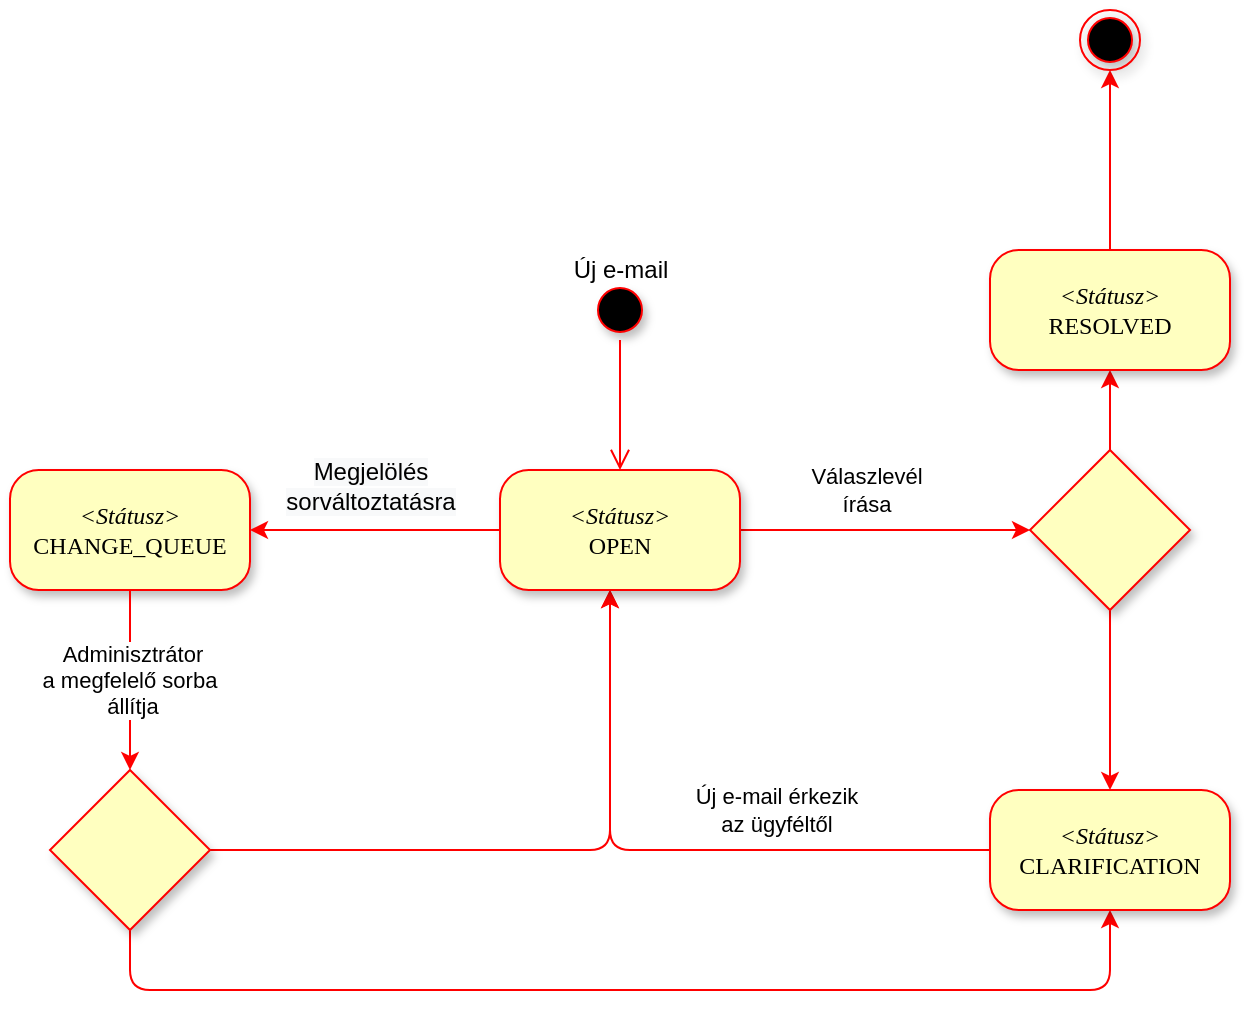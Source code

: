 <mxfile version="13.7.9" type="device"><diagram name="Page-1" id="58cdce13-f638-feb5-8d6f-7d28b1aa9fa0"><mxGraphModel dx="1185" dy="1528" grid="1" gridSize="10" guides="1" tooltips="1" connect="1" arrows="1" fold="1" page="1" pageScale="1" pageWidth="1100" pageHeight="850" background="#ffffff" math="0" shadow="0"><root><mxCell id="0"/><mxCell id="1" parent="0"/><mxCell id="DSfGwAHknxAp9win3COT-6" style="edgeStyle=none;rounded=0;orthogonalLoop=1;jettySize=auto;html=1;strokeColor=#FF0000;" parent="1" source="382b91b5511bd0f7-6" target="DSfGwAHknxAp9win3COT-2" edge="1"><mxGeometry relative="1" as="geometry"/></mxCell><mxCell id="DSfGwAHknxAp9win3COT-12" value="Válaszlevél&lt;br&gt;írása" style="edgeLabel;html=1;align=center;verticalAlign=middle;resizable=0;points=[];" parent="DSfGwAHknxAp9win3COT-6" vertex="1" connectable="0"><mxGeometry x="-0.133" relative="1" as="geometry"><mxPoint y="-20" as="offset"/></mxGeometry></mxCell><mxCell id="DSfGwAHknxAp9win3COT-15" style="rounded=1;orthogonalLoop=1;jettySize=auto;html=1;exitX=0.5;exitY=0;exitDx=0;exitDy=0;entryX=0.5;entryY=1;entryDx=0;entryDy=0;strokeColor=#FF0000;" parent="1" source="DSfGwAHknxAp9win3COT-2" target="DSfGwAHknxAp9win3COT-14" edge="1"><mxGeometry relative="1" as="geometry"/></mxCell><mxCell id="DSfGwAHknxAp9win3COT-16" style="edgeStyle=elbowEdgeStyle;rounded=1;orthogonalLoop=1;jettySize=auto;html=1;exitX=0.5;exitY=1;exitDx=0;exitDy=0;strokeColor=#FF0000;" parent="1" source="DSfGwAHknxAp9win3COT-2" target="DSfGwAHknxAp9win3COT-13" edge="1"><mxGeometry relative="1" as="geometry"/></mxCell><mxCell id="DSfGwAHknxAp9win3COT-2" value="" style="rhombus;whiteSpace=wrap;html=1;strokeColor=#FF0000;fillColor=#FFFFC0;shadow=1;" parent="1" vertex="1"><mxGeometry x="730" y="50" width="80" height="80" as="geometry"/></mxCell><mxCell id="DSfGwAHknxAp9win3COT-10" style="edgeStyle=elbowEdgeStyle;rounded=1;orthogonalLoop=1;jettySize=auto;html=1;strokeColor=#FF0000;" parent="1" source="DSfGwAHknxAp9win3COT-7" target="382b91b5511bd0f7-6" edge="1"><mxGeometry relative="1" as="geometry"><Array as="points"><mxPoint x="520" y="180"/></Array></mxGeometry></mxCell><mxCell id="DSfGwAHknxAp9win3COT-21" style="edgeStyle=elbowEdgeStyle;rounded=1;orthogonalLoop=1;jettySize=auto;html=1;entryX=0.5;entryY=1;entryDx=0;entryDy=0;strokeColor=#FF0000;elbow=vertical;" parent="1" source="DSfGwAHknxAp9win3COT-7" target="DSfGwAHknxAp9win3COT-13" edge="1"><mxGeometry relative="1" as="geometry"><Array as="points"><mxPoint x="520" y="320"/></Array></mxGeometry></mxCell><mxCell id="DSfGwAHknxAp9win3COT-17" style="edgeStyle=elbowEdgeStyle;rounded=1;orthogonalLoop=1;jettySize=auto;html=1;strokeColor=#FF0000;" parent="1" source="DSfGwAHknxAp9win3COT-13" target="382b91b5511bd0f7-6" edge="1"><mxGeometry relative="1" as="geometry"><Array as="points"><mxPoint x="520" y="180"/></Array></mxGeometry></mxCell><mxCell id="DSfGwAHknxAp9win3COT-18" value="Új e-mail érkezik&lt;br&gt;az ügyféltől" style="edgeLabel;html=1;align=center;verticalAlign=middle;resizable=0;points=[];" parent="DSfGwAHknxAp9win3COT-17" vertex="1" connectable="0"><mxGeometry x="-0.331" relative="1" as="geometry"><mxPoint y="-20" as="offset"/></mxGeometry></mxCell><mxCell id="DSfGwAHknxAp9win3COT-13" value="&lt;i&gt;&amp;lt;Státusz&amp;gt;&lt;/i&gt;&lt;br&gt;CLARIFICATION" style="rounded=1;whiteSpace=wrap;html=1;arcSize=24;fillColor=#ffffc0;strokeColor=#ff0000;shadow=1;comic=0;labelBackgroundColor=none;fontFamily=Verdana;fontSize=12;fontColor=#000000;align=center;" parent="1" vertex="1"><mxGeometry x="710" y="220" width="120" height="60" as="geometry"/></mxCell><mxCell id="DSfGwAHknxAp9win3COT-20" style="edgeStyle=elbowEdgeStyle;rounded=1;orthogonalLoop=1;jettySize=auto;html=1;strokeColor=#FF0000;" parent="1" source="DSfGwAHknxAp9win3COT-14" target="DSfGwAHknxAp9win3COT-19" edge="1"><mxGeometry relative="1" as="geometry"/></mxCell><mxCell id="DSfGwAHknxAp9win3COT-14" value="&lt;i&gt;&amp;lt;Státusz&amp;gt;&lt;/i&gt;&lt;br&gt;RESOLVED" style="rounded=1;whiteSpace=wrap;html=1;arcSize=24;fillColor=#ffffc0;strokeColor=#ff0000;shadow=1;comic=0;labelBackgroundColor=none;fontFamily=Verdana;fontSize=12;fontColor=#000000;align=center;" parent="1" vertex="1"><mxGeometry x="710" y="-50" width="120" height="60" as="geometry"/></mxCell><mxCell id="DSfGwAHknxAp9win3COT-4" value="&lt;i&gt;&amp;lt;Státusz&amp;gt;&lt;/i&gt;&lt;br&gt;CHANGE_QUEUE" style="rounded=1;whiteSpace=wrap;html=1;arcSize=24;fillColor=#ffffc0;strokeColor=#ff0000;shadow=1;comic=0;labelBackgroundColor=none;fontFamily=Verdana;fontSize=12;fontColor=#000000;align=center;" parent="1" vertex="1"><mxGeometry x="220" y="60" width="120" height="60" as="geometry"/></mxCell><mxCell id="DSfGwAHknxAp9win3COT-7" value="" style="rhombus;whiteSpace=wrap;html=1;strokeColor=#FF0000;fillColor=#FFFFC0;shadow=1;" parent="1" vertex="1"><mxGeometry x="240" y="210" width="80" height="80" as="geometry"/></mxCell><mxCell id="DSfGwAHknxAp9win3COT-8" style="edgeStyle=none;rounded=0;orthogonalLoop=1;jettySize=auto;html=1;entryX=0.5;entryY=0;entryDx=0;entryDy=0;strokeColor=#FF0000;" parent="1" source="DSfGwAHknxAp9win3COT-4" target="DSfGwAHknxAp9win3COT-7" edge="1"><mxGeometry x="440" y="120" as="geometry"/></mxCell><mxCell id="DSfGwAHknxAp9win3COT-9" value="Adminisztrátor&lt;br&gt;a megfelelő sorba&amp;nbsp;&lt;br&gt;állítja" style="edgeLabel;html=1;align=center;verticalAlign=middle;resizable=0;points=[];" parent="DSfGwAHknxAp9win3COT-8" vertex="1" connectable="0"><mxGeometry x="-0.333" y="1" relative="1" as="geometry"><mxPoint y="15" as="offset"/></mxGeometry></mxCell><mxCell id="DSfGwAHknxAp9win3COT-19" value="" style="ellipse;html=1;shape=endState;fillColor=#000000;strokeColor=#ff0000;shadow=1;" parent="1" vertex="1"><mxGeometry x="755" y="-170" width="30" height="30" as="geometry"/></mxCell><mxCell id="382b91b5511bd0f7-1" value="" style="ellipse;html=1;shape=startState;fillColor=#000000;strokeColor=#ff0000;rounded=1;shadow=1;comic=0;labelBackgroundColor=none;fontFamily=Verdana;fontSize=12;fontColor=#000000;align=center;direction=south;" parent="1" vertex="1"><mxGeometry x="510" y="-35" width="30" height="30" as="geometry"/></mxCell><mxCell id="382b91b5511bd0f7-6" value="&lt;i&gt;&amp;lt;Státusz&amp;gt;&lt;/i&gt;&lt;br&gt;OPEN" style="rounded=1;whiteSpace=wrap;html=1;arcSize=24;fillColor=#ffffc0;strokeColor=#ff0000;shadow=1;comic=0;labelBackgroundColor=none;fontFamily=Verdana;fontSize=12;fontColor=#000000;align=center;" parent="1" vertex="1"><mxGeometry x="465" y="60" width="120" height="60" as="geometry"/></mxCell><mxCell id="2a3bc250acf0617d-9" style="edgeStyle=orthogonalEdgeStyle;html=1;labelBackgroundColor=none;endArrow=open;endSize=8;strokeColor=#ff0000;fontFamily=Verdana;fontSize=12;align=left;" parent="1" source="382b91b5511bd0f7-1" target="382b91b5511bd0f7-6" edge="1"><mxGeometry x="460" y="-50" as="geometry"/></mxCell><mxCell id="DSfGwAHknxAp9win3COT-3" value="Új e-mail" style="text;html=1;strokeColor=none;fillColor=none;align=center;verticalAlign=middle;whiteSpace=wrap;rounded=0;fontSize=12;spacingTop=0;" parent="1" vertex="1"><mxGeometry x="497.5" y="-50" width="55" height="20" as="geometry"/></mxCell><mxCell id="DSfGwAHknxAp9win3COT-5" value="&lt;span style=&quot;font-size: 12px ; background-color: rgb(248 , 249 , 250)&quot;&gt;Megjelölés&lt;/span&gt;&lt;br style=&quot;font-size: 12px ; background-color: rgb(248 , 249 , 250)&quot;&gt;&lt;span style=&quot;font-size: 12px ; background-color: rgb(248 , 249 , 250)&quot;&gt;sorváltoztatásra&lt;/span&gt;" style="rounded=0;orthogonalLoop=1;jettySize=auto;html=1;strokeColor=#FF0000;spacingTop=-4;spacing=0;" parent="1" source="382b91b5511bd0f7-6" target="DSfGwAHknxAp9win3COT-4" edge="1"><mxGeometry x="0.04" y="-20" relative="1" as="geometry"><mxPoint as="offset"/></mxGeometry></mxCell></root></mxGraphModel></diagram></mxfile>